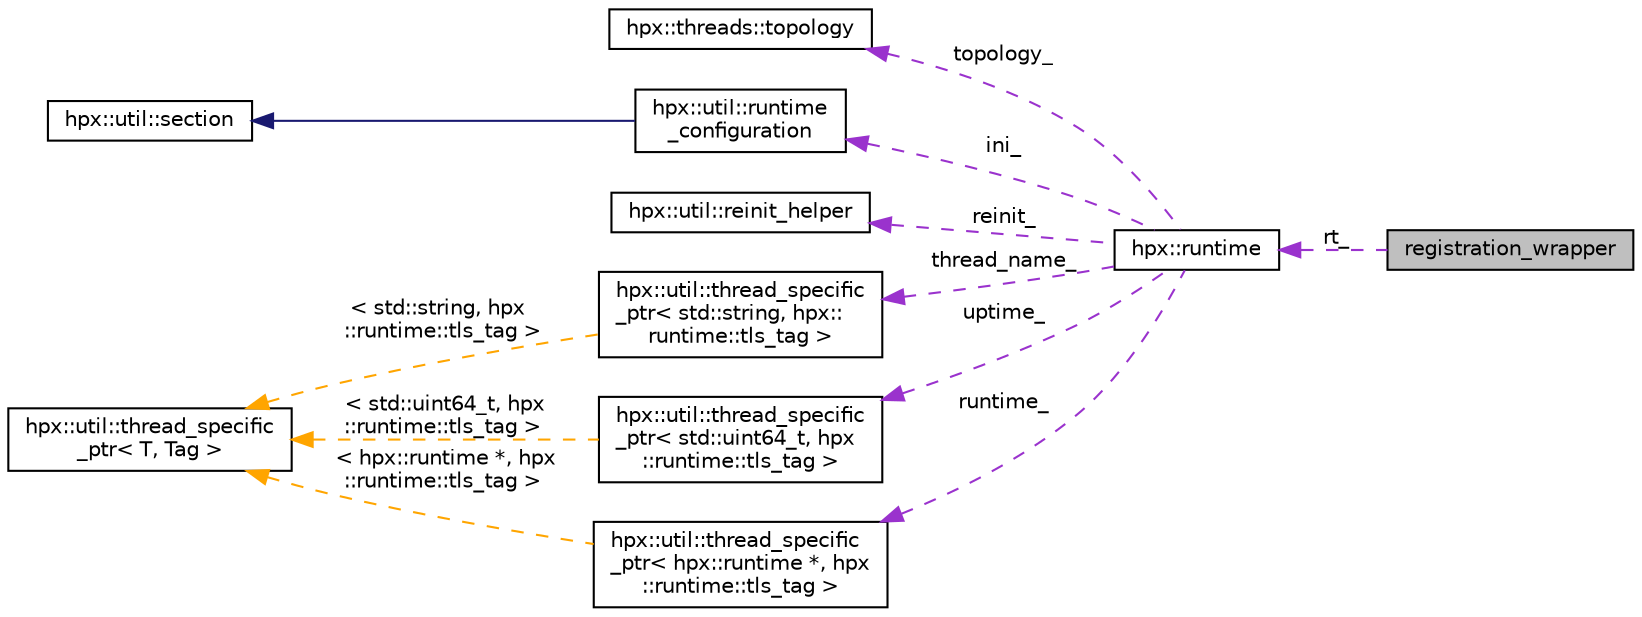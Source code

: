 digraph "registration_wrapper"
{
  edge [fontname="Helvetica",fontsize="10",labelfontname="Helvetica",labelfontsize="10"];
  node [fontname="Helvetica",fontsize="10",shape=record];
  rankdir="LR";
  Node1 [label="registration_wrapper",height=0.2,width=0.4,color="black", fillcolor="grey75", style="filled", fontcolor="black"];
  Node2 -> Node1 [dir="back",color="darkorchid3",fontsize="10",style="dashed",label=" rt_" ,fontname="Helvetica"];
  Node2 [label="hpx::runtime",height=0.2,width=0.4,color="black", fillcolor="white", style="filled",URL="$d0/d7b/classhpx_1_1runtime.html"];
  Node3 -> Node2 [dir="back",color="darkorchid3",fontsize="10",style="dashed",label=" topology_" ,fontname="Helvetica"];
  Node3 [label="hpx::threads::topology",height=0.2,width=0.4,color="black", fillcolor="white", style="filled",URL="$d5/daf/structhpx_1_1threads_1_1topology.html"];
  Node4 -> Node2 [dir="back",color="darkorchid3",fontsize="10",style="dashed",label=" ini_" ,fontname="Helvetica"];
  Node4 [label="hpx::util::runtime\l_configuration",height=0.2,width=0.4,color="black", fillcolor="white", style="filled",URL="$d8/d70/classhpx_1_1util_1_1runtime__configuration.html"];
  Node5 -> Node4 [dir="back",color="midnightblue",fontsize="10",style="solid",fontname="Helvetica"];
  Node5 [label="hpx::util::section",height=0.2,width=0.4,color="black", fillcolor="white", style="filled",URL="$dd/de4/classhpx_1_1util_1_1section.html"];
  Node6 -> Node2 [dir="back",color="darkorchid3",fontsize="10",style="dashed",label=" reinit_" ,fontname="Helvetica"];
  Node6 [label="hpx::util::reinit_helper",height=0.2,width=0.4,color="black", fillcolor="white", style="filled",URL="$d5/dfa/structhpx_1_1util_1_1reinit__helper.html"];
  Node7 -> Node2 [dir="back",color="darkorchid3",fontsize="10",style="dashed",label=" thread_name_" ,fontname="Helvetica"];
  Node7 [label="hpx::util::thread_specific\l_ptr\< std::string, hpx::\lruntime::tls_tag \>",height=0.2,width=0.4,color="black", fillcolor="white", style="filled",URL="$d4/d4c/structhpx_1_1util_1_1thread__specific__ptr.html"];
  Node8 -> Node7 [dir="back",color="orange",fontsize="10",style="dashed",label=" \< std::string, hpx\l::runtime::tls_tag \>" ,fontname="Helvetica"];
  Node8 [label="hpx::util::thread_specific\l_ptr\< T, Tag \>",height=0.2,width=0.4,color="black", fillcolor="white", style="filled",URL="$d4/d4c/structhpx_1_1util_1_1thread__specific__ptr.html"];
  Node9 -> Node2 [dir="back",color="darkorchid3",fontsize="10",style="dashed",label=" uptime_" ,fontname="Helvetica"];
  Node9 [label="hpx::util::thread_specific\l_ptr\< std::uint64_t, hpx\l::runtime::tls_tag \>",height=0.2,width=0.4,color="black", fillcolor="white", style="filled",URL="$d4/d4c/structhpx_1_1util_1_1thread__specific__ptr.html"];
  Node8 -> Node9 [dir="back",color="orange",fontsize="10",style="dashed",label=" \< std::uint64_t, hpx\l::runtime::tls_tag \>" ,fontname="Helvetica"];
  Node10 -> Node2 [dir="back",color="darkorchid3",fontsize="10",style="dashed",label=" runtime_" ,fontname="Helvetica"];
  Node10 [label="hpx::util::thread_specific\l_ptr\< hpx::runtime *, hpx\l::runtime::tls_tag \>",height=0.2,width=0.4,color="black", fillcolor="white", style="filled",URL="$d4/d4c/structhpx_1_1util_1_1thread__specific__ptr.html"];
  Node8 -> Node10 [dir="back",color="orange",fontsize="10",style="dashed",label=" \< hpx::runtime *, hpx\l::runtime::tls_tag \>" ,fontname="Helvetica"];
}
